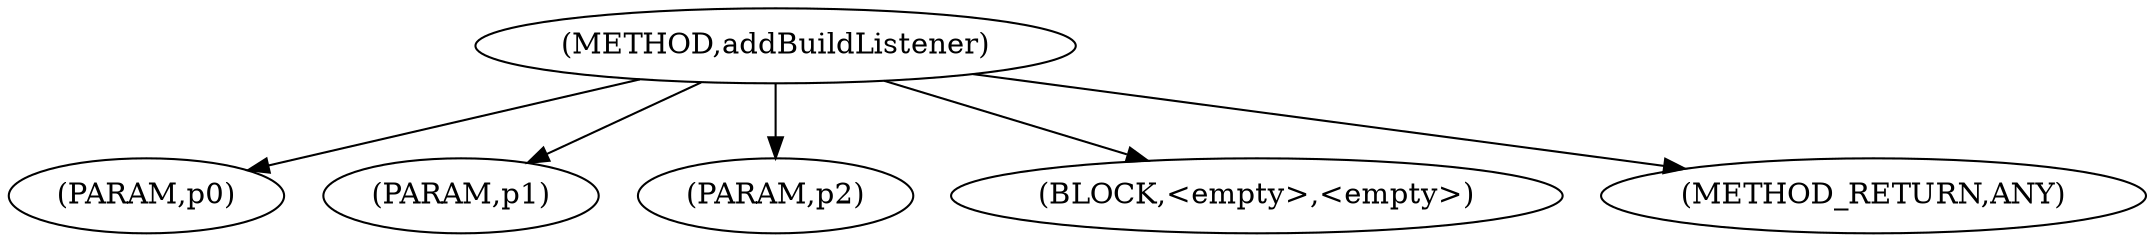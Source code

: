 digraph "addBuildListener" {  
"2012" [label = <(METHOD,addBuildListener)> ]
"2013" [label = <(PARAM,p0)> ]
"2014" [label = <(PARAM,p1)> ]
"2015" [label = <(PARAM,p2)> ]
"2016" [label = <(BLOCK,&lt;empty&gt;,&lt;empty&gt;)> ]
"2017" [label = <(METHOD_RETURN,ANY)> ]
  "2012" -> "2013" 
  "2012" -> "2014" 
  "2012" -> "2016" 
  "2012" -> "2015" 
  "2012" -> "2017" 
}

